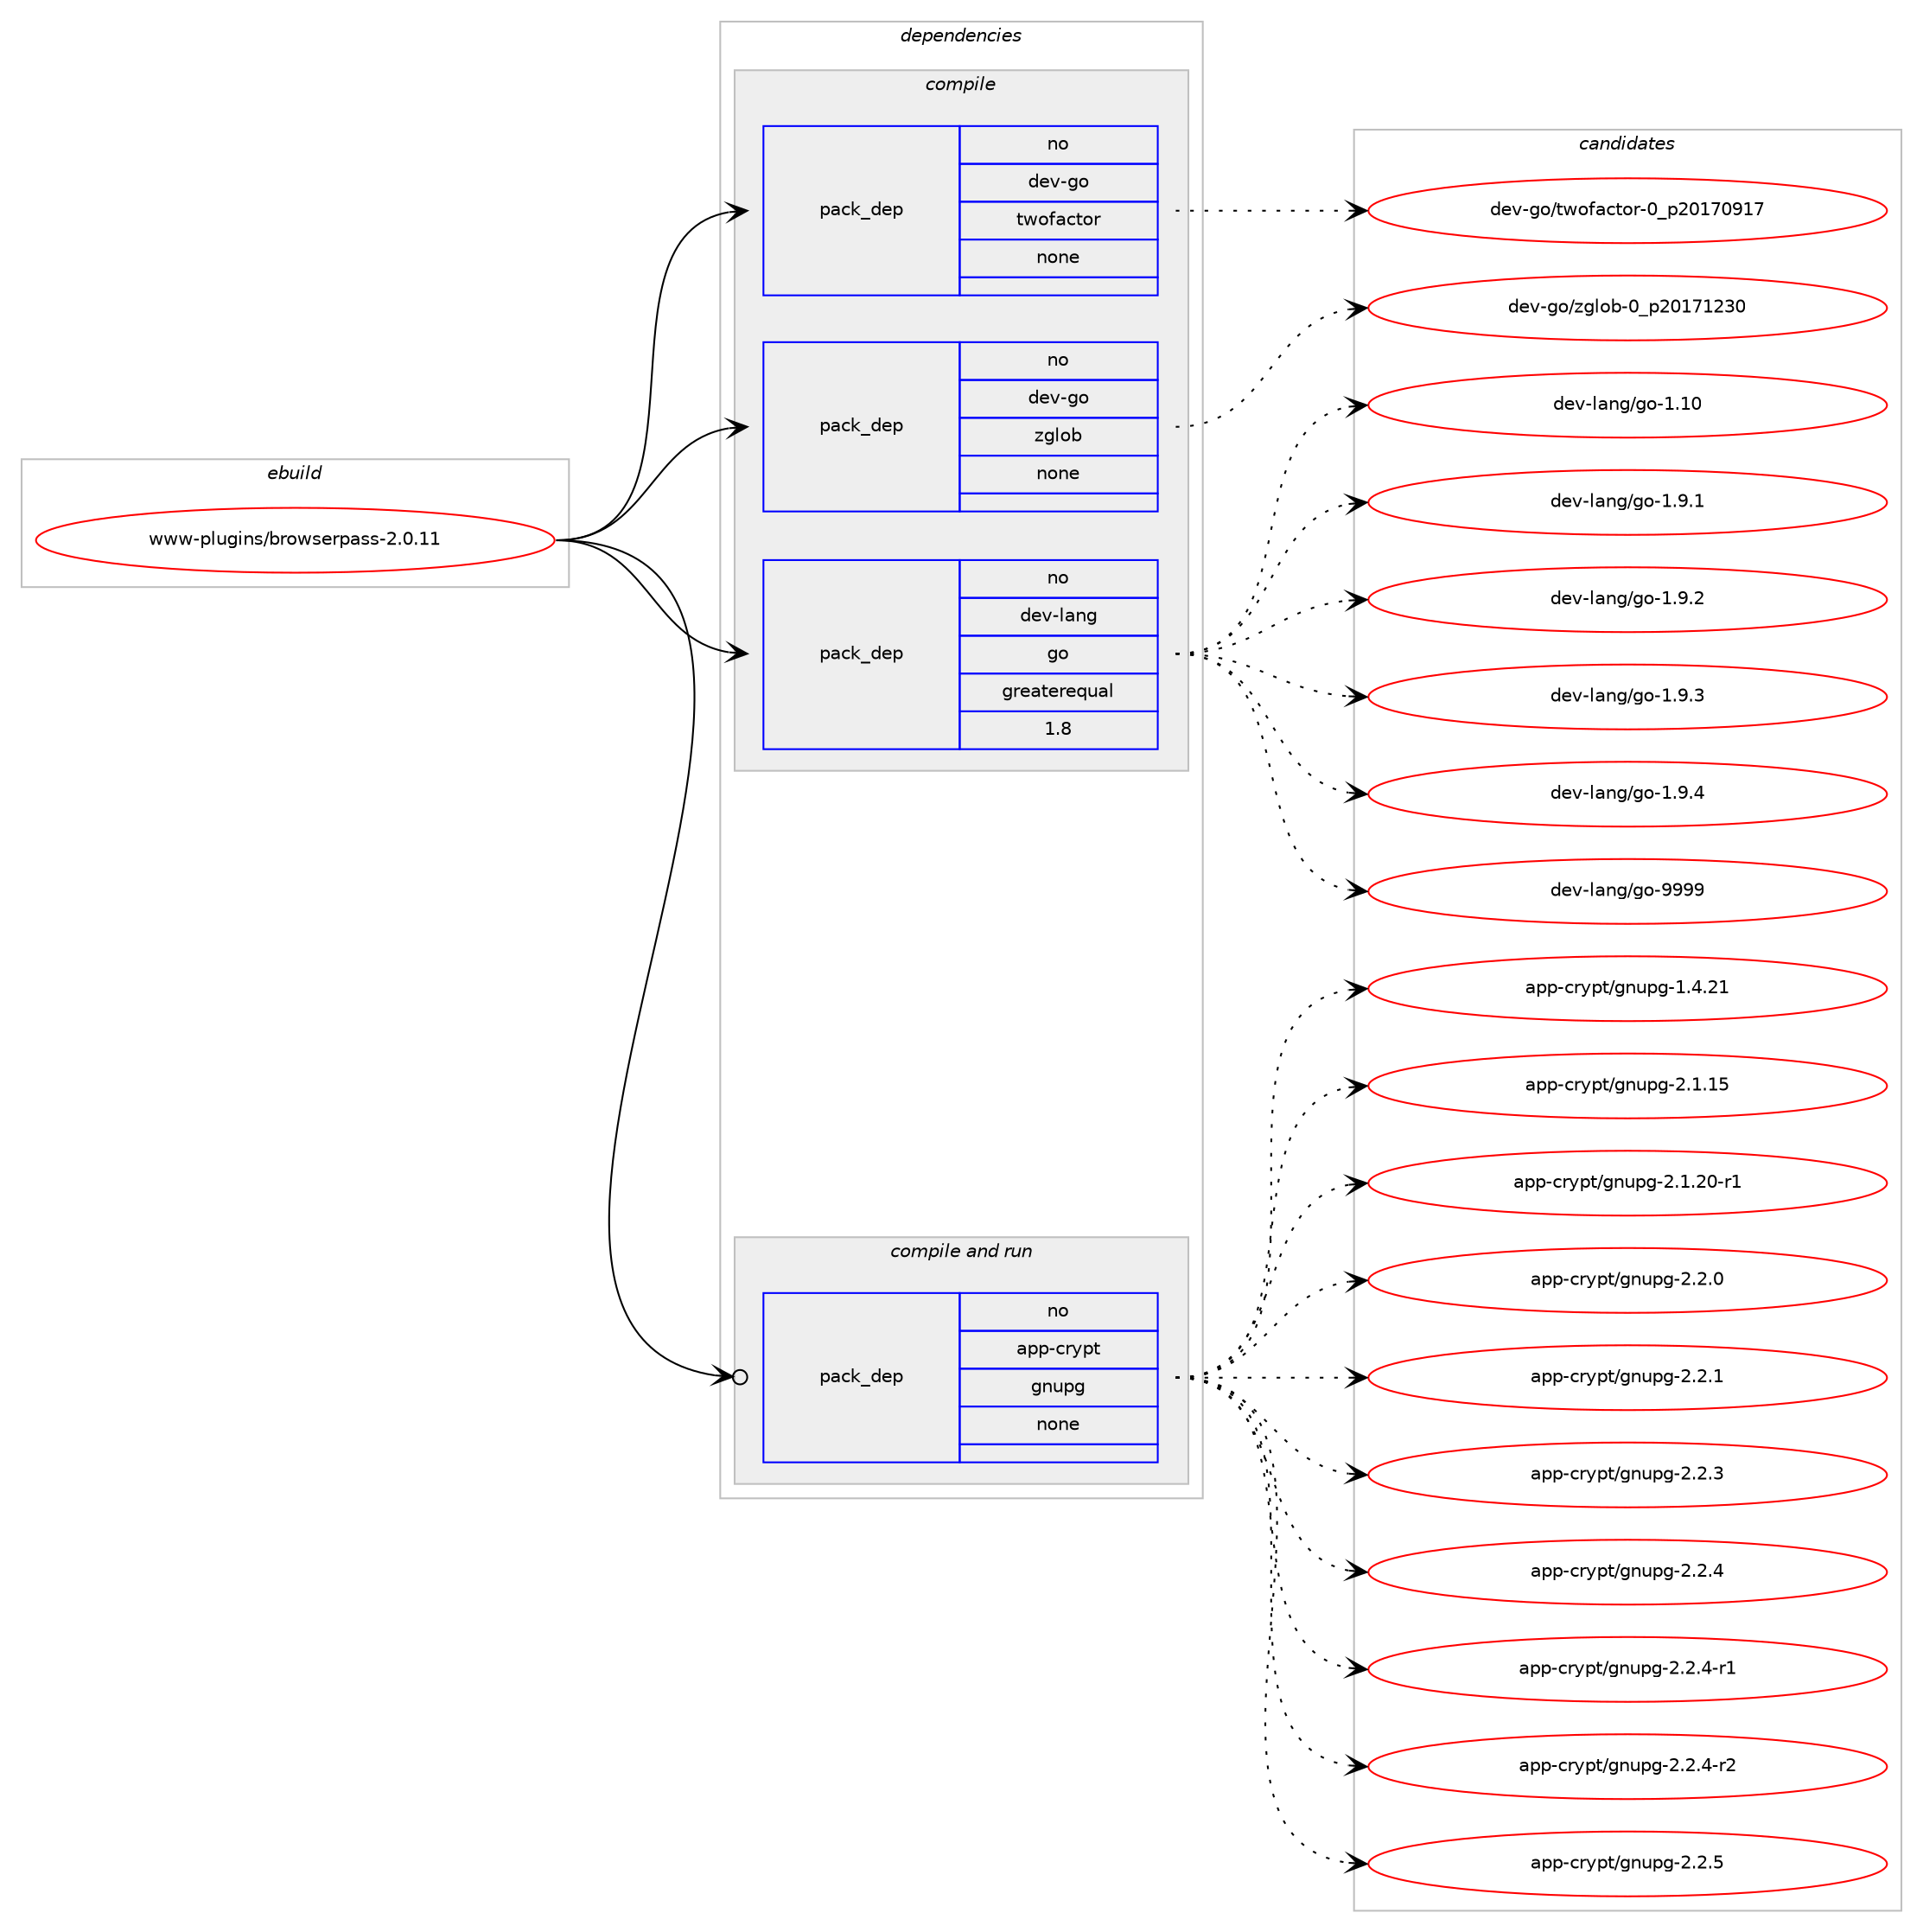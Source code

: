 digraph prolog {

# *************
# Graph options
# *************

newrank=true;
concentrate=true;
compound=true;
graph [rankdir=LR,fontname=Helvetica,fontsize=10,ranksep=1.5];#, ranksep=2.5, nodesep=0.2];
edge  [arrowhead=vee];
node  [fontname=Helvetica,fontsize=10];

# **********
# The ebuild
# **********

subgraph cluster_leftcol {
color=gray;
rank=same;
label=<<i>ebuild</i>>;
id [label="www-plugins/browserpass-2.0.11", color=red, width=4, href="../www-plugins/browserpass-2.0.11.svg"];
}

# ****************
# The dependencies
# ****************

subgraph cluster_midcol {
color=gray;
label=<<i>dependencies</i>>;
subgraph cluster_compile {
fillcolor="#eeeeee";
style=filled;
label=<<i>compile</i>>;
subgraph pack6763 {
dependency7684 [label=<<TABLE BORDER="0" CELLBORDER="1" CELLSPACING="0" CELLPADDING="4" WIDTH="220"><TR><TD ROWSPAN="6" CELLPADDING="30">pack_dep</TD></TR><TR><TD WIDTH="110">no</TD></TR><TR><TD>dev-go</TD></TR><TR><TD>twofactor</TD></TR><TR><TD>none</TD></TR><TR><TD></TD></TR></TABLE>>, shape=none, color=blue];
}
id:e -> dependency7684:w [weight=20,style="solid",arrowhead="vee"];
subgraph pack6764 {
dependency7685 [label=<<TABLE BORDER="0" CELLBORDER="1" CELLSPACING="0" CELLPADDING="4" WIDTH="220"><TR><TD ROWSPAN="6" CELLPADDING="30">pack_dep</TD></TR><TR><TD WIDTH="110">no</TD></TR><TR><TD>dev-go</TD></TR><TR><TD>zglob</TD></TR><TR><TD>none</TD></TR><TR><TD></TD></TR></TABLE>>, shape=none, color=blue];
}
id:e -> dependency7685:w [weight=20,style="solid",arrowhead="vee"];
subgraph pack6765 {
dependency7686 [label=<<TABLE BORDER="0" CELLBORDER="1" CELLSPACING="0" CELLPADDING="4" WIDTH="220"><TR><TD ROWSPAN="6" CELLPADDING="30">pack_dep</TD></TR><TR><TD WIDTH="110">no</TD></TR><TR><TD>dev-lang</TD></TR><TR><TD>go</TD></TR><TR><TD>greaterequal</TD></TR><TR><TD>1.8</TD></TR></TABLE>>, shape=none, color=blue];
}
id:e -> dependency7686:w [weight=20,style="solid",arrowhead="vee"];
}
subgraph cluster_compileandrun {
fillcolor="#eeeeee";
style=filled;
label=<<i>compile and run</i>>;
subgraph pack6766 {
dependency7687 [label=<<TABLE BORDER="0" CELLBORDER="1" CELLSPACING="0" CELLPADDING="4" WIDTH="220"><TR><TD ROWSPAN="6" CELLPADDING="30">pack_dep</TD></TR><TR><TD WIDTH="110">no</TD></TR><TR><TD>app-crypt</TD></TR><TR><TD>gnupg</TD></TR><TR><TD>none</TD></TR><TR><TD></TD></TR></TABLE>>, shape=none, color=blue];
}
id:e -> dependency7687:w [weight=20,style="solid",arrowhead="odotvee"];
}
subgraph cluster_run {
fillcolor="#eeeeee";
style=filled;
label=<<i>run</i>>;
}
}

# **************
# The candidates
# **************

subgraph cluster_choices {
rank=same;
color=gray;
label=<<i>candidates</i>>;

subgraph choice6763 {
color=black;
nodesep=1;
choice100101118451031114711611911110297991161111144548951125048495548574955 [label="dev-go/twofactor-0_p20170917", color=red, width=4,href="../dev-go/twofactor-0_p20170917.svg"];
dependency7684:e -> choice100101118451031114711611911110297991161111144548951125048495548574955:w [style=dotted,weight="100"];
}
subgraph choice6764 {
color=black;
nodesep=1;
choice1001011184510311147122103108111984548951125048495549505148 [label="dev-go/zglob-0_p20171230", color=red, width=4,href="../dev-go/zglob-0_p20171230.svg"];
dependency7685:e -> choice1001011184510311147122103108111984548951125048495549505148:w [style=dotted,weight="100"];
}
subgraph choice6765 {
color=black;
nodesep=1;
choice1001011184510897110103471031114549464948 [label="dev-lang/go-1.10", color=red, width=4,href="../dev-lang/go-1.10.svg"];
choice100101118451089711010347103111454946574649 [label="dev-lang/go-1.9.1", color=red, width=4,href="../dev-lang/go-1.9.1.svg"];
choice100101118451089711010347103111454946574650 [label="dev-lang/go-1.9.2", color=red, width=4,href="../dev-lang/go-1.9.2.svg"];
choice100101118451089711010347103111454946574651 [label="dev-lang/go-1.9.3", color=red, width=4,href="../dev-lang/go-1.9.3.svg"];
choice100101118451089711010347103111454946574652 [label="dev-lang/go-1.9.4", color=red, width=4,href="../dev-lang/go-1.9.4.svg"];
choice1001011184510897110103471031114557575757 [label="dev-lang/go-9999", color=red, width=4,href="../dev-lang/go-9999.svg"];
dependency7686:e -> choice1001011184510897110103471031114549464948:w [style=dotted,weight="100"];
dependency7686:e -> choice100101118451089711010347103111454946574649:w [style=dotted,weight="100"];
dependency7686:e -> choice100101118451089711010347103111454946574650:w [style=dotted,weight="100"];
dependency7686:e -> choice100101118451089711010347103111454946574651:w [style=dotted,weight="100"];
dependency7686:e -> choice100101118451089711010347103111454946574652:w [style=dotted,weight="100"];
dependency7686:e -> choice1001011184510897110103471031114557575757:w [style=dotted,weight="100"];
}
subgraph choice6766 {
color=black;
nodesep=1;
choice9711211245991141211121164710311011711210345494652465049 [label="app-crypt/gnupg-1.4.21", color=red, width=4,href="../app-crypt/gnupg-1.4.21.svg"];
choice9711211245991141211121164710311011711210345504649464953 [label="app-crypt/gnupg-2.1.15", color=red, width=4,href="../app-crypt/gnupg-2.1.15.svg"];
choice97112112459911412111211647103110117112103455046494650484511449 [label="app-crypt/gnupg-2.1.20-r1", color=red, width=4,href="../app-crypt/gnupg-2.1.20-r1.svg"];
choice97112112459911412111211647103110117112103455046504648 [label="app-crypt/gnupg-2.2.0", color=red, width=4,href="../app-crypt/gnupg-2.2.0.svg"];
choice97112112459911412111211647103110117112103455046504649 [label="app-crypt/gnupg-2.2.1", color=red, width=4,href="../app-crypt/gnupg-2.2.1.svg"];
choice97112112459911412111211647103110117112103455046504651 [label="app-crypt/gnupg-2.2.3", color=red, width=4,href="../app-crypt/gnupg-2.2.3.svg"];
choice97112112459911412111211647103110117112103455046504652 [label="app-crypt/gnupg-2.2.4", color=red, width=4,href="../app-crypt/gnupg-2.2.4.svg"];
choice971121124599114121112116471031101171121034550465046524511449 [label="app-crypt/gnupg-2.2.4-r1", color=red, width=4,href="../app-crypt/gnupg-2.2.4-r1.svg"];
choice971121124599114121112116471031101171121034550465046524511450 [label="app-crypt/gnupg-2.2.4-r2", color=red, width=4,href="../app-crypt/gnupg-2.2.4-r2.svg"];
choice97112112459911412111211647103110117112103455046504653 [label="app-crypt/gnupg-2.2.5", color=red, width=4,href="../app-crypt/gnupg-2.2.5.svg"];
dependency7687:e -> choice9711211245991141211121164710311011711210345494652465049:w [style=dotted,weight="100"];
dependency7687:e -> choice9711211245991141211121164710311011711210345504649464953:w [style=dotted,weight="100"];
dependency7687:e -> choice97112112459911412111211647103110117112103455046494650484511449:w [style=dotted,weight="100"];
dependency7687:e -> choice97112112459911412111211647103110117112103455046504648:w [style=dotted,weight="100"];
dependency7687:e -> choice97112112459911412111211647103110117112103455046504649:w [style=dotted,weight="100"];
dependency7687:e -> choice97112112459911412111211647103110117112103455046504651:w [style=dotted,weight="100"];
dependency7687:e -> choice97112112459911412111211647103110117112103455046504652:w [style=dotted,weight="100"];
dependency7687:e -> choice971121124599114121112116471031101171121034550465046524511449:w [style=dotted,weight="100"];
dependency7687:e -> choice971121124599114121112116471031101171121034550465046524511450:w [style=dotted,weight="100"];
dependency7687:e -> choice97112112459911412111211647103110117112103455046504653:w [style=dotted,weight="100"];
}
}

}
